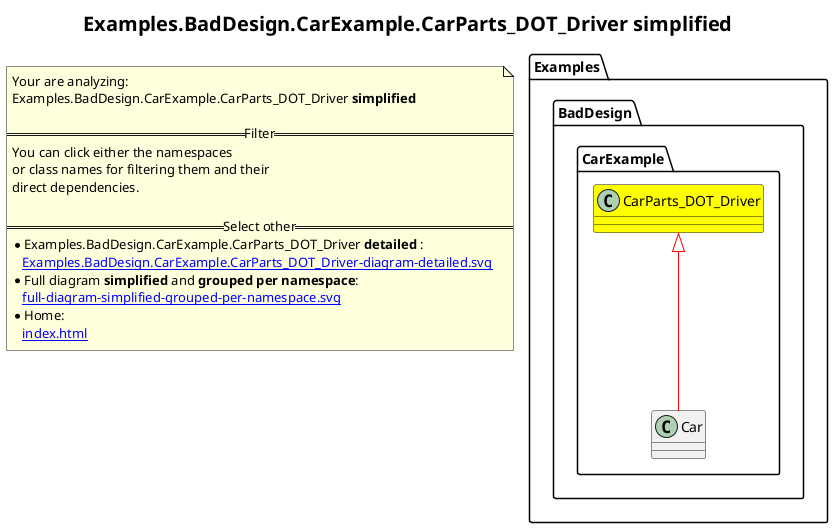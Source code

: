 @startuml
skinparam linetype ortho
title <size:20>Examples.BadDesign.CarExample.CarParts_DOT_Driver **simplified** </size>
note "Your are analyzing:\nExamples.BadDesign.CarExample.CarParts_DOT_Driver **simplified** \n\n==Filter==\nYou can click either the namespaces \nor class names for filtering them and their\ndirect dependencies.\n\n==Select other==\n* Examples.BadDesign.CarExample.CarParts_DOT_Driver **detailed** :\n   [[Examples.BadDesign.CarExample.CarParts_DOT_Driver-diagram-detailed.svg]]\n* Full diagram **simplified** and **grouped per namespace**:\n   [[full-diagram-simplified-grouped-per-namespace.svg]]\n* Home:\n   [[index.html]]" as FloatingNote
class Examples.BadDesign.CarExample.CarParts_DOT_Driver [[Examples.BadDesign.CarExample.CarParts_DOT_Driver-diagram-simplified.svg]] #yellow {
}
    class Examples.BadDesign.CarExample.Car [[Examples.BadDesign.CarExample.Car-diagram-simplified.svg]]  {
    }
 ' *************************************** 
 ' *************************************** 
 ' *************************************** 
' Class relations extracted from namespace:
' 
' Class relations extracted from namespace:
' Examples.BadDesign.CarExample
Examples.BadDesign.CarExample.CarParts_DOT_Driver <|-[#red]- Examples.BadDesign.CarExample.Car
@enduml